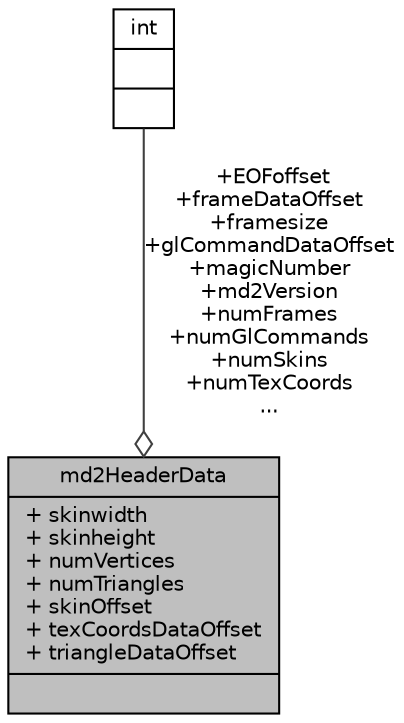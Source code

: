 digraph "md2HeaderData"
{
 // LATEX_PDF_SIZE
  edge [fontname="Helvetica",fontsize="10",labelfontname="Helvetica",labelfontsize="10"];
  node [fontname="Helvetica",fontsize="10",shape=record];
  Node1 [label="{md2HeaderData\n|+ skinwidth\l+ skinheight\l+ numVertices\l+ numTriangles\l+ skinOffset\l+ texCoordsDataOffset\l+ triangleDataOffset\l|}",height=0.2,width=0.4,color="black", fillcolor="grey75", style="filled", fontcolor="black",tooltip=" "];
  Node2 -> Node1 [color="grey25",fontsize="10",style="solid",label=" +EOFoffset\n+frameDataOffset\n+framesize\n+glCommandDataOffset\n+magicNumber\n+md2Version\n+numFrames\n+numGlCommands\n+numSkins\n+numTexCoords\n..." ,arrowhead="odiamond",fontname="Helvetica"];
  Node2 [label="{int\n||}",height=0.2,width=0.4,color="black", fillcolor="white", style="filled",tooltip=" "];
}
